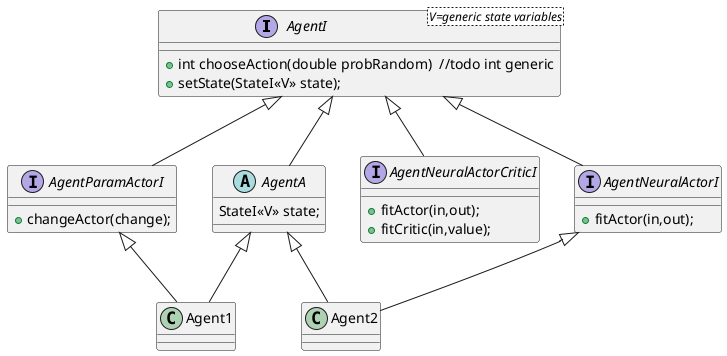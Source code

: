 @startuml
'https://plantuml.com/class-diagram

interface AgentI<V=generic state variables> {
+ int chooseAction(double probRandom)  //todo int generic
+ setState(StateI<<V>> state);
'/ + double readValue(StateI<<V>> state);  //todo needed?
}

interface AgentParamActorI {
+ changeActor(change);
}

interface AgentNeuralActorI {
+ fitActor(in,out);
}

interface AgentNeuralActorCriticI {
+ fitActor(in,out);
+ fitCritic(in,value);
}

abstract class AgentA {
'/    EnvironmentI<<V>> environment;
    StateI<<V>> state;
}

AgentI <|-- AgentA
AgentI <|-- AgentParamActorI
AgentI <|-- AgentNeuralActorI
AgentI <|-- AgentNeuralActorCriticI
AgentA  <|-- Agent1
AgentA  <|-- Agent2
AgentParamActorI  <|-- Agent1
AgentNeuralActorI  <|-- Agent2

@enduml